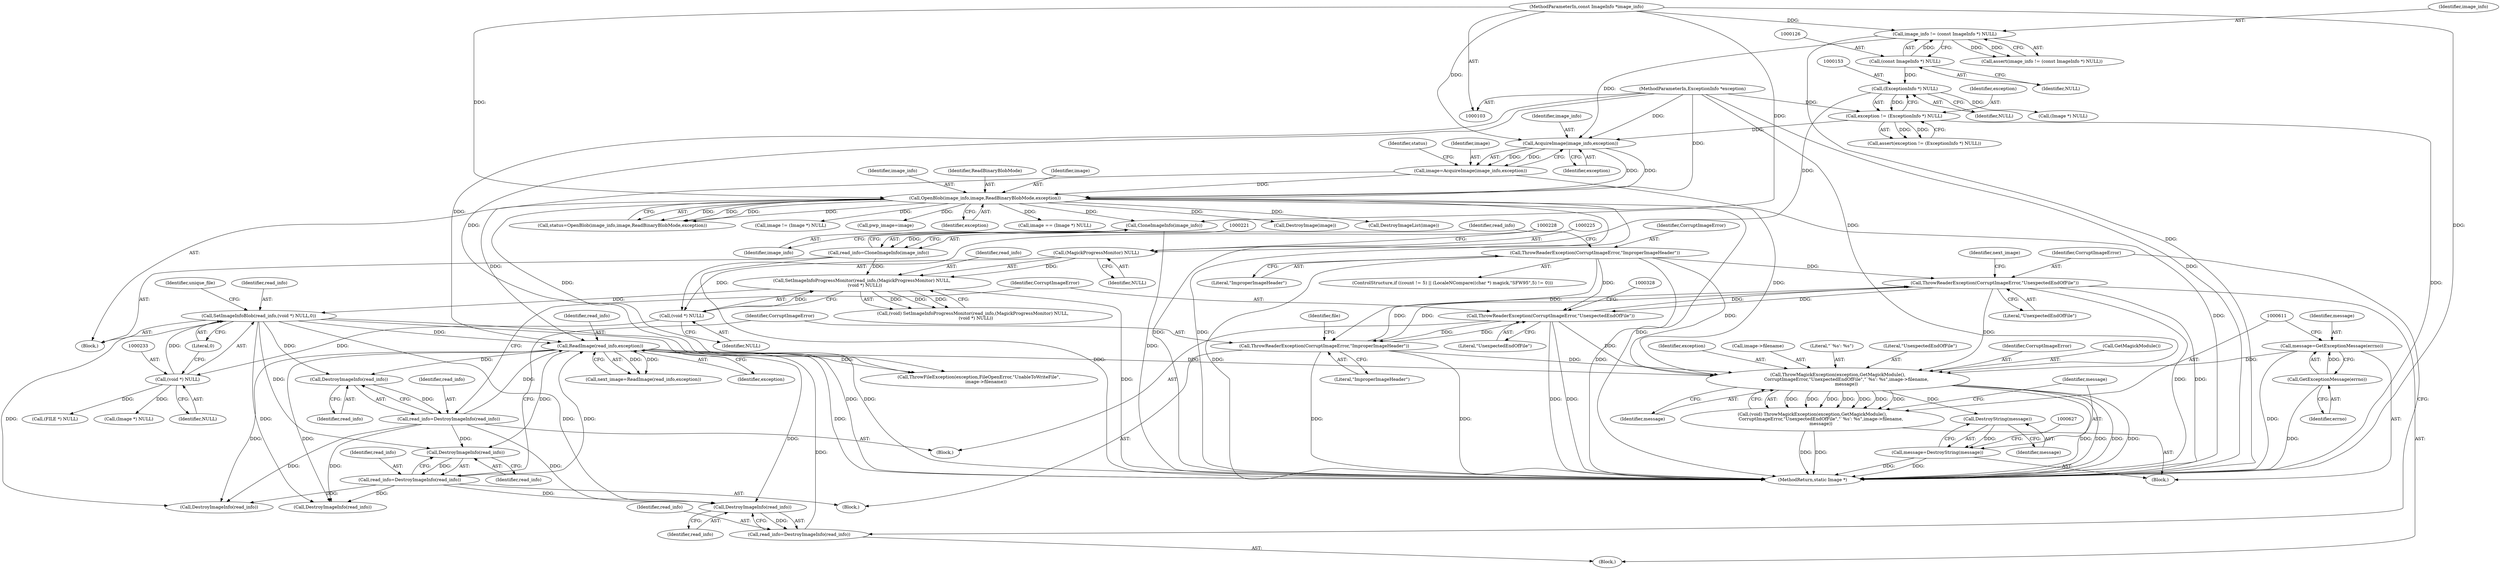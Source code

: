 digraph "0_ImageMagick_6b6bff054d569a77973f2140c0e86366e6168a6c_2@pointer" {
"1000612" [label="(Call,ThrowMagickException(exception,GetMagickModule(),\n            CorruptImageError,\"UnexpectedEndOfFile\",\"`%s': %s\",image->filename,\n            message))"];
"1000168" [label="(Call,OpenBlob(image_info,image,ReadBinaryBlobMode,exception))"];
"1000163" [label="(Call,AcquireImage(image_info,exception))"];
"1000123" [label="(Call,image_info != (const ImageInfo *) NULL)"];
"1000104" [label="(MethodParameterIn,const ImageInfo *image_info)"];
"1000125" [label="(Call,(const ImageInfo *) NULL)"];
"1000150" [label="(Call,exception != (ExceptionInfo *) NULL)"];
"1000105" [label="(MethodParameterIn,ExceptionInfo *exception)"];
"1000152" [label="(Call,(ExceptionInfo *) NULL)"];
"1000161" [label="(Call,image=AcquireImage(image_info,exception))"];
"1000472" [label="(Call,ReadImage(read_info,exception))"];
"1000317" [label="(Call,read_info=DestroyImageInfo(read_info))"];
"1000319" [label="(Call,DestroyImageInfo(read_info))"];
"1000230" [label="(Call,SetImageInfoBlob(read_info,(void *) NULL,0))"];
"1000222" [label="(Call,SetImageInfoProgressMonitor(read_info,(MagickProgressMonitor) NULL,\n    (void *) NULL))"];
"1000216" [label="(Call,read_info=CloneImageInfo(image_info))"];
"1000218" [label="(Call,CloneImageInfo(image_info))"];
"1000224" [label="(Call,(MagickProgressMonitor) NULL)"];
"1000227" [label="(Call,(void *) NULL)"];
"1000232" [label="(Call,(void *) NULL)"];
"1000463" [label="(Call,read_info=DestroyImageInfo(read_info))"];
"1000465" [label="(Call,DestroyImageInfo(read_info))"];
"1000340" [label="(Call,read_info=DestroyImageInfo(read_info))"];
"1000342" [label="(Call,DestroyImageInfo(read_info))"];
"1000467" [label="(Call,ThrowReaderException(CorruptImageError,\"UnexpectedEndOfFile\"))"];
"1000213" [label="(Call,ThrowReaderException(CorruptImageError,\"ImproperImageHeader\"))"];
"1000321" [label="(Call,ThrowReaderException(CorruptImageError,\"UnexpectedEndOfFile\"))"];
"1000344" [label="(Call,ThrowReaderException(CorruptImageError,\"ImproperImageHeader\"))"];
"1000606" [label="(Call,message=GetExceptionMessage(errno))"];
"1000608" [label="(Call,GetExceptionMessage(errno))"];
"1000610" [label="(Call,(void) ThrowMagickException(exception,GetMagickModule(),\n            CorruptImageError,\"UnexpectedEndOfFile\",\"`%s': %s\",image->filename,\n            message))"];
"1000624" [label="(Call,DestroyString(message))"];
"1000622" [label="(Call,message=DestroyString(message))"];
"1000227" [label="(Call,(void *) NULL)"];
"1000609" [label="(Identifier,errno)"];
"1000217" [label="(Identifier,read_info)"];
"1000615" [label="(Identifier,CorruptImageError)"];
"1000465" [label="(Call,DestroyImageInfo(read_info))"];
"1000169" [label="(Identifier,image_info)"];
"1000320" [label="(Identifier,read_info)"];
"1000345" [label="(Identifier,CorruptImageError)"];
"1000593" [label="(Call,image != (Image *) NULL)"];
"1000346" [label="(Literal,\"ImproperImageHeader\")"];
"1000218" [label="(Call,CloneImageInfo(image_info))"];
"1000152" [label="(Call,(ExceptionInfo *) NULL)"];
"1000463" [label="(Call,read_info=DestroyImageInfo(read_info))"];
"1000625" [label="(Identifier,message)"];
"1000317" [label="(Call,read_info=DestroyImageInfo(read_info))"];
"1000219" [label="(Identifier,image_info)"];
"1000161" [label="(Call,image=AcquireImage(image_info,exception))"];
"1000595" [label="(Call,(Image *) NULL)"];
"1000186" [label="(Call,pwp_image=image)"];
"1000614" [label="(Call,GetMagickModule())"];
"1000621" [label="(Identifier,message)"];
"1000613" [label="(Identifier,exception)"];
"1000124" [label="(Identifier,image_info)"];
"1000167" [label="(Identifier,status)"];
"1000172" [label="(Identifier,exception)"];
"1000154" [label="(Identifier,NULL)"];
"1000458" [label="(Block,)"];
"1000464" [label="(Identifier,read_info)"];
"1000624" [label="(Call,DestroyString(message))"];
"1000467" [label="(Call,ThrowReaderException(CorruptImageError,\"UnexpectedEndOfFile\"))"];
"1000321" [label="(Call,ThrowReaderException(CorruptImageError,\"UnexpectedEndOfFile\"))"];
"1000618" [label="(Call,image->filename)"];
"1000633" [label="(MethodReturn,static Image *)"];
"1000617" [label="(Literal,\"`%s': %s\")"];
"1000466" [label="(Identifier,read_info)"];
"1000496" [label="(Call,image == (Image *) NULL)"];
"1000342" [label="(Call,DestroyImageInfo(read_info))"];
"1000612" [label="(Call,ThrowMagickException(exception,GetMagickModule(),\n            CorruptImageError,\"UnexpectedEndOfFile\",\"`%s': %s\",image->filename,\n            message))"];
"1000171" [label="(Identifier,ReadBinaryBlobMode)"];
"1000622" [label="(Call,message=DestroyString(message))"];
"1000323" [label="(Literal,\"UnexpectedEndOfFile\")"];
"1000162" [label="(Identifier,image)"];
"1000200" [label="(ControlStructure,if ((count != 5) || (LocaleNCompare((char *) magick,\"SFW95\",5) != 0)))"];
"1000590" [label="(Call,DestroyImageInfo(read_info))"];
"1000348" [label="(Identifier,file)"];
"1000104" [label="(MethodParameterIn,const ImageInfo *image_info)"];
"1000150" [label="(Call,exception != (ExceptionInfo *) NULL)"];
"1000164" [label="(Identifier,image_info)"];
"1000382" [label="(Call,ThrowFileException(exception,FileOpenError,\"UnableToWriteFile\",\n          image->filename))"];
"1000232" [label="(Call,(void *) NULL)"];
"1000222" [label="(Call,SetImageInfoProgressMonitor(read_info,(MagickProgressMonitor) NULL,\n    (void *) NULL))"];
"1000165" [label="(Identifier,exception)"];
"1000341" [label="(Identifier,read_info)"];
"1000606" [label="(Call,message=GetExceptionMessage(errno))"];
"1000474" [label="(Identifier,exception)"];
"1000344" [label="(Call,ThrowReaderException(CorruptImageError,\"ImproperImageHeader\"))"];
"1000168" [label="(Call,OpenBlob(image_info,image,ReadBinaryBlobMode,exception))"];
"1000616" [label="(Literal,\"UnexpectedEndOfFile\")"];
"1000234" [label="(Identifier,NULL)"];
"1000610" [label="(Call,(void) ThrowMagickException(exception,GetMagickModule(),\n            CorruptImageError,\"UnexpectedEndOfFile\",\"`%s': %s\",image->filename,\n            message))"];
"1000122" [label="(Call,assert(image_info != (const ImageInfo *) NULL))"];
"1000604" [label="(Block,)"];
"1000322" [label="(Identifier,CorruptImageError)"];
"1000226" [label="(Identifier,NULL)"];
"1000170" [label="(Identifier,image)"];
"1000237" [label="(Identifier,unique_file)"];
"1000471" [label="(Identifier,next_image)"];
"1000235" [label="(Literal,0)"];
"1000180" [label="(Call,DestroyImage(image))"];
"1000125" [label="(Call,(const ImageInfo *) NULL)"];
"1000335" [label="(Block,)"];
"1000470" [label="(Call,next_image=ReadImage(read_info,exception))"];
"1000127" [label="(Identifier,NULL)"];
"1000215" [label="(Literal,\"ImproperImageHeader\")"];
"1000319" [label="(Call,DestroyImageInfo(read_info))"];
"1000231" [label="(Identifier,read_info)"];
"1000343" [label="(Identifier,read_info)"];
"1000105" [label="(MethodParameterIn,ExceptionInfo *exception)"];
"1000230" [label="(Call,SetImageInfoBlob(read_info,(void *) NULL,0))"];
"1000623" [label="(Identifier,message)"];
"1000349" [label="(Call,(FILE *) NULL)"];
"1000468" [label="(Identifier,CorruptImageError)"];
"1000469" [label="(Literal,\"UnexpectedEndOfFile\")"];
"1000391" [label="(Call,DestroyImageList(image))"];
"1000214" [label="(Identifier,CorruptImageError)"];
"1000312" [label="(Block,)"];
"1000220" [label="(Call,(void) SetImageInfoProgressMonitor(read_info,(MagickProgressMonitor) NULL,\n    (void *) NULL))"];
"1000380" [label="(Call,DestroyImageInfo(read_info))"];
"1000340" [label="(Call,read_info=DestroyImageInfo(read_info))"];
"1000318" [label="(Identifier,read_info)"];
"1000163" [label="(Call,AcquireImage(image_info,exception))"];
"1000149" [label="(Call,assert(exception != (ExceptionInfo *) NULL))"];
"1000229" [label="(Identifier,NULL)"];
"1000216" [label="(Call,read_info=CloneImageInfo(image_info))"];
"1000224" [label="(Call,(MagickProgressMonitor) NULL)"];
"1000472" [label="(Call,ReadImage(read_info,exception))"];
"1000166" [label="(Call,status=OpenBlob(image_info,image,ReadBinaryBlobMode,exception))"];
"1000213" [label="(Call,ThrowReaderException(CorruptImageError,\"ImproperImageHeader\"))"];
"1000607" [label="(Identifier,message)"];
"1000151" [label="(Identifier,exception)"];
"1000473" [label="(Identifier,read_info)"];
"1000608" [label="(Call,GetExceptionMessage(errno))"];
"1000106" [label="(Block,)"];
"1000123" [label="(Call,image_info != (const ImageInfo *) NULL)"];
"1000223" [label="(Identifier,read_info)"];
"1000183" [label="(Call,(Image *) NULL)"];
"1000612" -> "1000610"  [label="AST: "];
"1000612" -> "1000621"  [label="CFG: "];
"1000613" -> "1000612"  [label="AST: "];
"1000614" -> "1000612"  [label="AST: "];
"1000615" -> "1000612"  [label="AST: "];
"1000616" -> "1000612"  [label="AST: "];
"1000617" -> "1000612"  [label="AST: "];
"1000618" -> "1000612"  [label="AST: "];
"1000621" -> "1000612"  [label="AST: "];
"1000610" -> "1000612"  [label="CFG: "];
"1000612" -> "1000633"  [label="DDG: "];
"1000612" -> "1000633"  [label="DDG: "];
"1000612" -> "1000633"  [label="DDG: "];
"1000612" -> "1000633"  [label="DDG: "];
"1000612" -> "1000610"  [label="DDG: "];
"1000612" -> "1000610"  [label="DDG: "];
"1000612" -> "1000610"  [label="DDG: "];
"1000612" -> "1000610"  [label="DDG: "];
"1000612" -> "1000610"  [label="DDG: "];
"1000612" -> "1000610"  [label="DDG: "];
"1000612" -> "1000610"  [label="DDG: "];
"1000168" -> "1000612"  [label="DDG: "];
"1000472" -> "1000612"  [label="DDG: "];
"1000105" -> "1000612"  [label="DDG: "];
"1000467" -> "1000612"  [label="DDG: "];
"1000213" -> "1000612"  [label="DDG: "];
"1000321" -> "1000612"  [label="DDG: "];
"1000344" -> "1000612"  [label="DDG: "];
"1000606" -> "1000612"  [label="DDG: "];
"1000612" -> "1000624"  [label="DDG: "];
"1000168" -> "1000166"  [label="AST: "];
"1000168" -> "1000172"  [label="CFG: "];
"1000169" -> "1000168"  [label="AST: "];
"1000170" -> "1000168"  [label="AST: "];
"1000171" -> "1000168"  [label="AST: "];
"1000172" -> "1000168"  [label="AST: "];
"1000166" -> "1000168"  [label="CFG: "];
"1000168" -> "1000633"  [label="DDG: "];
"1000168" -> "1000633"  [label="DDG: "];
"1000168" -> "1000633"  [label="DDG: "];
"1000168" -> "1000166"  [label="DDG: "];
"1000168" -> "1000166"  [label="DDG: "];
"1000168" -> "1000166"  [label="DDG: "];
"1000168" -> "1000166"  [label="DDG: "];
"1000163" -> "1000168"  [label="DDG: "];
"1000163" -> "1000168"  [label="DDG: "];
"1000104" -> "1000168"  [label="DDG: "];
"1000161" -> "1000168"  [label="DDG: "];
"1000105" -> "1000168"  [label="DDG: "];
"1000168" -> "1000180"  [label="DDG: "];
"1000168" -> "1000186"  [label="DDG: "];
"1000168" -> "1000218"  [label="DDG: "];
"1000168" -> "1000382"  [label="DDG: "];
"1000168" -> "1000391"  [label="DDG: "];
"1000168" -> "1000472"  [label="DDG: "];
"1000168" -> "1000496"  [label="DDG: "];
"1000168" -> "1000593"  [label="DDG: "];
"1000163" -> "1000161"  [label="AST: "];
"1000163" -> "1000165"  [label="CFG: "];
"1000164" -> "1000163"  [label="AST: "];
"1000165" -> "1000163"  [label="AST: "];
"1000161" -> "1000163"  [label="CFG: "];
"1000163" -> "1000161"  [label="DDG: "];
"1000163" -> "1000161"  [label="DDG: "];
"1000123" -> "1000163"  [label="DDG: "];
"1000104" -> "1000163"  [label="DDG: "];
"1000150" -> "1000163"  [label="DDG: "];
"1000105" -> "1000163"  [label="DDG: "];
"1000123" -> "1000122"  [label="AST: "];
"1000123" -> "1000125"  [label="CFG: "];
"1000124" -> "1000123"  [label="AST: "];
"1000125" -> "1000123"  [label="AST: "];
"1000122" -> "1000123"  [label="CFG: "];
"1000123" -> "1000633"  [label="DDG: "];
"1000123" -> "1000122"  [label="DDG: "];
"1000123" -> "1000122"  [label="DDG: "];
"1000104" -> "1000123"  [label="DDG: "];
"1000125" -> "1000123"  [label="DDG: "];
"1000104" -> "1000103"  [label="AST: "];
"1000104" -> "1000633"  [label="DDG: "];
"1000104" -> "1000218"  [label="DDG: "];
"1000125" -> "1000127"  [label="CFG: "];
"1000126" -> "1000125"  [label="AST: "];
"1000127" -> "1000125"  [label="AST: "];
"1000125" -> "1000152"  [label="DDG: "];
"1000150" -> "1000149"  [label="AST: "];
"1000150" -> "1000152"  [label="CFG: "];
"1000151" -> "1000150"  [label="AST: "];
"1000152" -> "1000150"  [label="AST: "];
"1000149" -> "1000150"  [label="CFG: "];
"1000150" -> "1000633"  [label="DDG: "];
"1000150" -> "1000149"  [label="DDG: "];
"1000150" -> "1000149"  [label="DDG: "];
"1000105" -> "1000150"  [label="DDG: "];
"1000152" -> "1000150"  [label="DDG: "];
"1000105" -> "1000103"  [label="AST: "];
"1000105" -> "1000633"  [label="DDG: "];
"1000105" -> "1000382"  [label="DDG: "];
"1000105" -> "1000472"  [label="DDG: "];
"1000152" -> "1000154"  [label="CFG: "];
"1000153" -> "1000152"  [label="AST: "];
"1000154" -> "1000152"  [label="AST: "];
"1000152" -> "1000183"  [label="DDG: "];
"1000152" -> "1000224"  [label="DDG: "];
"1000161" -> "1000106"  [label="AST: "];
"1000162" -> "1000161"  [label="AST: "];
"1000167" -> "1000161"  [label="CFG: "];
"1000161" -> "1000633"  [label="DDG: "];
"1000472" -> "1000470"  [label="AST: "];
"1000472" -> "1000474"  [label="CFG: "];
"1000473" -> "1000472"  [label="AST: "];
"1000474" -> "1000472"  [label="AST: "];
"1000470" -> "1000472"  [label="CFG: "];
"1000472" -> "1000633"  [label="DDG: "];
"1000472" -> "1000319"  [label="DDG: "];
"1000472" -> "1000342"  [label="DDG: "];
"1000472" -> "1000380"  [label="DDG: "];
"1000472" -> "1000382"  [label="DDG: "];
"1000472" -> "1000465"  [label="DDG: "];
"1000472" -> "1000470"  [label="DDG: "];
"1000472" -> "1000470"  [label="DDG: "];
"1000317" -> "1000472"  [label="DDG: "];
"1000230" -> "1000472"  [label="DDG: "];
"1000463" -> "1000472"  [label="DDG: "];
"1000340" -> "1000472"  [label="DDG: "];
"1000472" -> "1000590"  [label="DDG: "];
"1000317" -> "1000312"  [label="AST: "];
"1000317" -> "1000319"  [label="CFG: "];
"1000318" -> "1000317"  [label="AST: "];
"1000319" -> "1000317"  [label="AST: "];
"1000322" -> "1000317"  [label="CFG: "];
"1000319" -> "1000317"  [label="DDG: "];
"1000317" -> "1000342"  [label="DDG: "];
"1000317" -> "1000380"  [label="DDG: "];
"1000317" -> "1000465"  [label="DDG: "];
"1000317" -> "1000590"  [label="DDG: "];
"1000319" -> "1000320"  [label="CFG: "];
"1000320" -> "1000319"  [label="AST: "];
"1000230" -> "1000319"  [label="DDG: "];
"1000230" -> "1000106"  [label="AST: "];
"1000230" -> "1000235"  [label="CFG: "];
"1000231" -> "1000230"  [label="AST: "];
"1000232" -> "1000230"  [label="AST: "];
"1000235" -> "1000230"  [label="AST: "];
"1000237" -> "1000230"  [label="CFG: "];
"1000230" -> "1000633"  [label="DDG: "];
"1000230" -> "1000633"  [label="DDG: "];
"1000222" -> "1000230"  [label="DDG: "];
"1000232" -> "1000230"  [label="DDG: "];
"1000230" -> "1000342"  [label="DDG: "];
"1000230" -> "1000380"  [label="DDG: "];
"1000230" -> "1000465"  [label="DDG: "];
"1000230" -> "1000590"  [label="DDG: "];
"1000222" -> "1000220"  [label="AST: "];
"1000222" -> "1000227"  [label="CFG: "];
"1000223" -> "1000222"  [label="AST: "];
"1000224" -> "1000222"  [label="AST: "];
"1000227" -> "1000222"  [label="AST: "];
"1000220" -> "1000222"  [label="CFG: "];
"1000222" -> "1000633"  [label="DDG: "];
"1000222" -> "1000220"  [label="DDG: "];
"1000222" -> "1000220"  [label="DDG: "];
"1000222" -> "1000220"  [label="DDG: "];
"1000216" -> "1000222"  [label="DDG: "];
"1000224" -> "1000222"  [label="DDG: "];
"1000227" -> "1000222"  [label="DDG: "];
"1000216" -> "1000106"  [label="AST: "];
"1000216" -> "1000218"  [label="CFG: "];
"1000217" -> "1000216"  [label="AST: "];
"1000218" -> "1000216"  [label="AST: "];
"1000221" -> "1000216"  [label="CFG: "];
"1000216" -> "1000633"  [label="DDG: "];
"1000218" -> "1000216"  [label="DDG: "];
"1000218" -> "1000219"  [label="CFG: "];
"1000219" -> "1000218"  [label="AST: "];
"1000218" -> "1000633"  [label="DDG: "];
"1000224" -> "1000226"  [label="CFG: "];
"1000225" -> "1000224"  [label="AST: "];
"1000226" -> "1000224"  [label="AST: "];
"1000228" -> "1000224"  [label="CFG: "];
"1000224" -> "1000227"  [label="DDG: "];
"1000227" -> "1000229"  [label="CFG: "];
"1000228" -> "1000227"  [label="AST: "];
"1000229" -> "1000227"  [label="AST: "];
"1000227" -> "1000232"  [label="DDG: "];
"1000232" -> "1000234"  [label="CFG: "];
"1000233" -> "1000232"  [label="AST: "];
"1000234" -> "1000232"  [label="AST: "];
"1000235" -> "1000232"  [label="CFG: "];
"1000232" -> "1000349"  [label="DDG: "];
"1000232" -> "1000595"  [label="DDG: "];
"1000463" -> "1000458"  [label="AST: "];
"1000463" -> "1000465"  [label="CFG: "];
"1000464" -> "1000463"  [label="AST: "];
"1000465" -> "1000463"  [label="AST: "];
"1000468" -> "1000463"  [label="CFG: "];
"1000465" -> "1000463"  [label="DDG: "];
"1000465" -> "1000466"  [label="CFG: "];
"1000466" -> "1000465"  [label="AST: "];
"1000340" -> "1000465"  [label="DDG: "];
"1000340" -> "1000335"  [label="AST: "];
"1000340" -> "1000342"  [label="CFG: "];
"1000341" -> "1000340"  [label="AST: "];
"1000342" -> "1000340"  [label="AST: "];
"1000345" -> "1000340"  [label="CFG: "];
"1000342" -> "1000340"  [label="DDG: "];
"1000340" -> "1000380"  [label="DDG: "];
"1000340" -> "1000590"  [label="DDG: "];
"1000342" -> "1000343"  [label="CFG: "];
"1000343" -> "1000342"  [label="AST: "];
"1000467" -> "1000458"  [label="AST: "];
"1000467" -> "1000469"  [label="CFG: "];
"1000468" -> "1000467"  [label="AST: "];
"1000469" -> "1000467"  [label="AST: "];
"1000471" -> "1000467"  [label="CFG: "];
"1000467" -> "1000633"  [label="DDG: "];
"1000467" -> "1000633"  [label="DDG: "];
"1000467" -> "1000321"  [label="DDG: "];
"1000467" -> "1000344"  [label="DDG: "];
"1000213" -> "1000467"  [label="DDG: "];
"1000321" -> "1000467"  [label="DDG: "];
"1000344" -> "1000467"  [label="DDG: "];
"1000213" -> "1000200"  [label="AST: "];
"1000213" -> "1000215"  [label="CFG: "];
"1000214" -> "1000213"  [label="AST: "];
"1000215" -> "1000213"  [label="AST: "];
"1000217" -> "1000213"  [label="CFG: "];
"1000213" -> "1000633"  [label="DDG: "];
"1000213" -> "1000633"  [label="DDG: "];
"1000213" -> "1000321"  [label="DDG: "];
"1000213" -> "1000344"  [label="DDG: "];
"1000321" -> "1000312"  [label="AST: "];
"1000321" -> "1000323"  [label="CFG: "];
"1000322" -> "1000321"  [label="AST: "];
"1000323" -> "1000321"  [label="AST: "];
"1000328" -> "1000321"  [label="CFG: "];
"1000321" -> "1000633"  [label="DDG: "];
"1000321" -> "1000633"  [label="DDG: "];
"1000344" -> "1000321"  [label="DDG: "];
"1000321" -> "1000344"  [label="DDG: "];
"1000344" -> "1000335"  [label="AST: "];
"1000344" -> "1000346"  [label="CFG: "];
"1000345" -> "1000344"  [label="AST: "];
"1000346" -> "1000344"  [label="AST: "];
"1000348" -> "1000344"  [label="CFG: "];
"1000344" -> "1000633"  [label="DDG: "];
"1000344" -> "1000633"  [label="DDG: "];
"1000606" -> "1000604"  [label="AST: "];
"1000606" -> "1000608"  [label="CFG: "];
"1000607" -> "1000606"  [label="AST: "];
"1000608" -> "1000606"  [label="AST: "];
"1000611" -> "1000606"  [label="CFG: "];
"1000606" -> "1000633"  [label="DDG: "];
"1000608" -> "1000606"  [label="DDG: "];
"1000608" -> "1000609"  [label="CFG: "];
"1000609" -> "1000608"  [label="AST: "];
"1000608" -> "1000633"  [label="DDG: "];
"1000610" -> "1000604"  [label="AST: "];
"1000611" -> "1000610"  [label="AST: "];
"1000623" -> "1000610"  [label="CFG: "];
"1000610" -> "1000633"  [label="DDG: "];
"1000610" -> "1000633"  [label="DDG: "];
"1000624" -> "1000622"  [label="AST: "];
"1000624" -> "1000625"  [label="CFG: "];
"1000625" -> "1000624"  [label="AST: "];
"1000622" -> "1000624"  [label="CFG: "];
"1000624" -> "1000622"  [label="DDG: "];
"1000622" -> "1000604"  [label="AST: "];
"1000623" -> "1000622"  [label="AST: "];
"1000627" -> "1000622"  [label="CFG: "];
"1000622" -> "1000633"  [label="DDG: "];
"1000622" -> "1000633"  [label="DDG: "];
}
